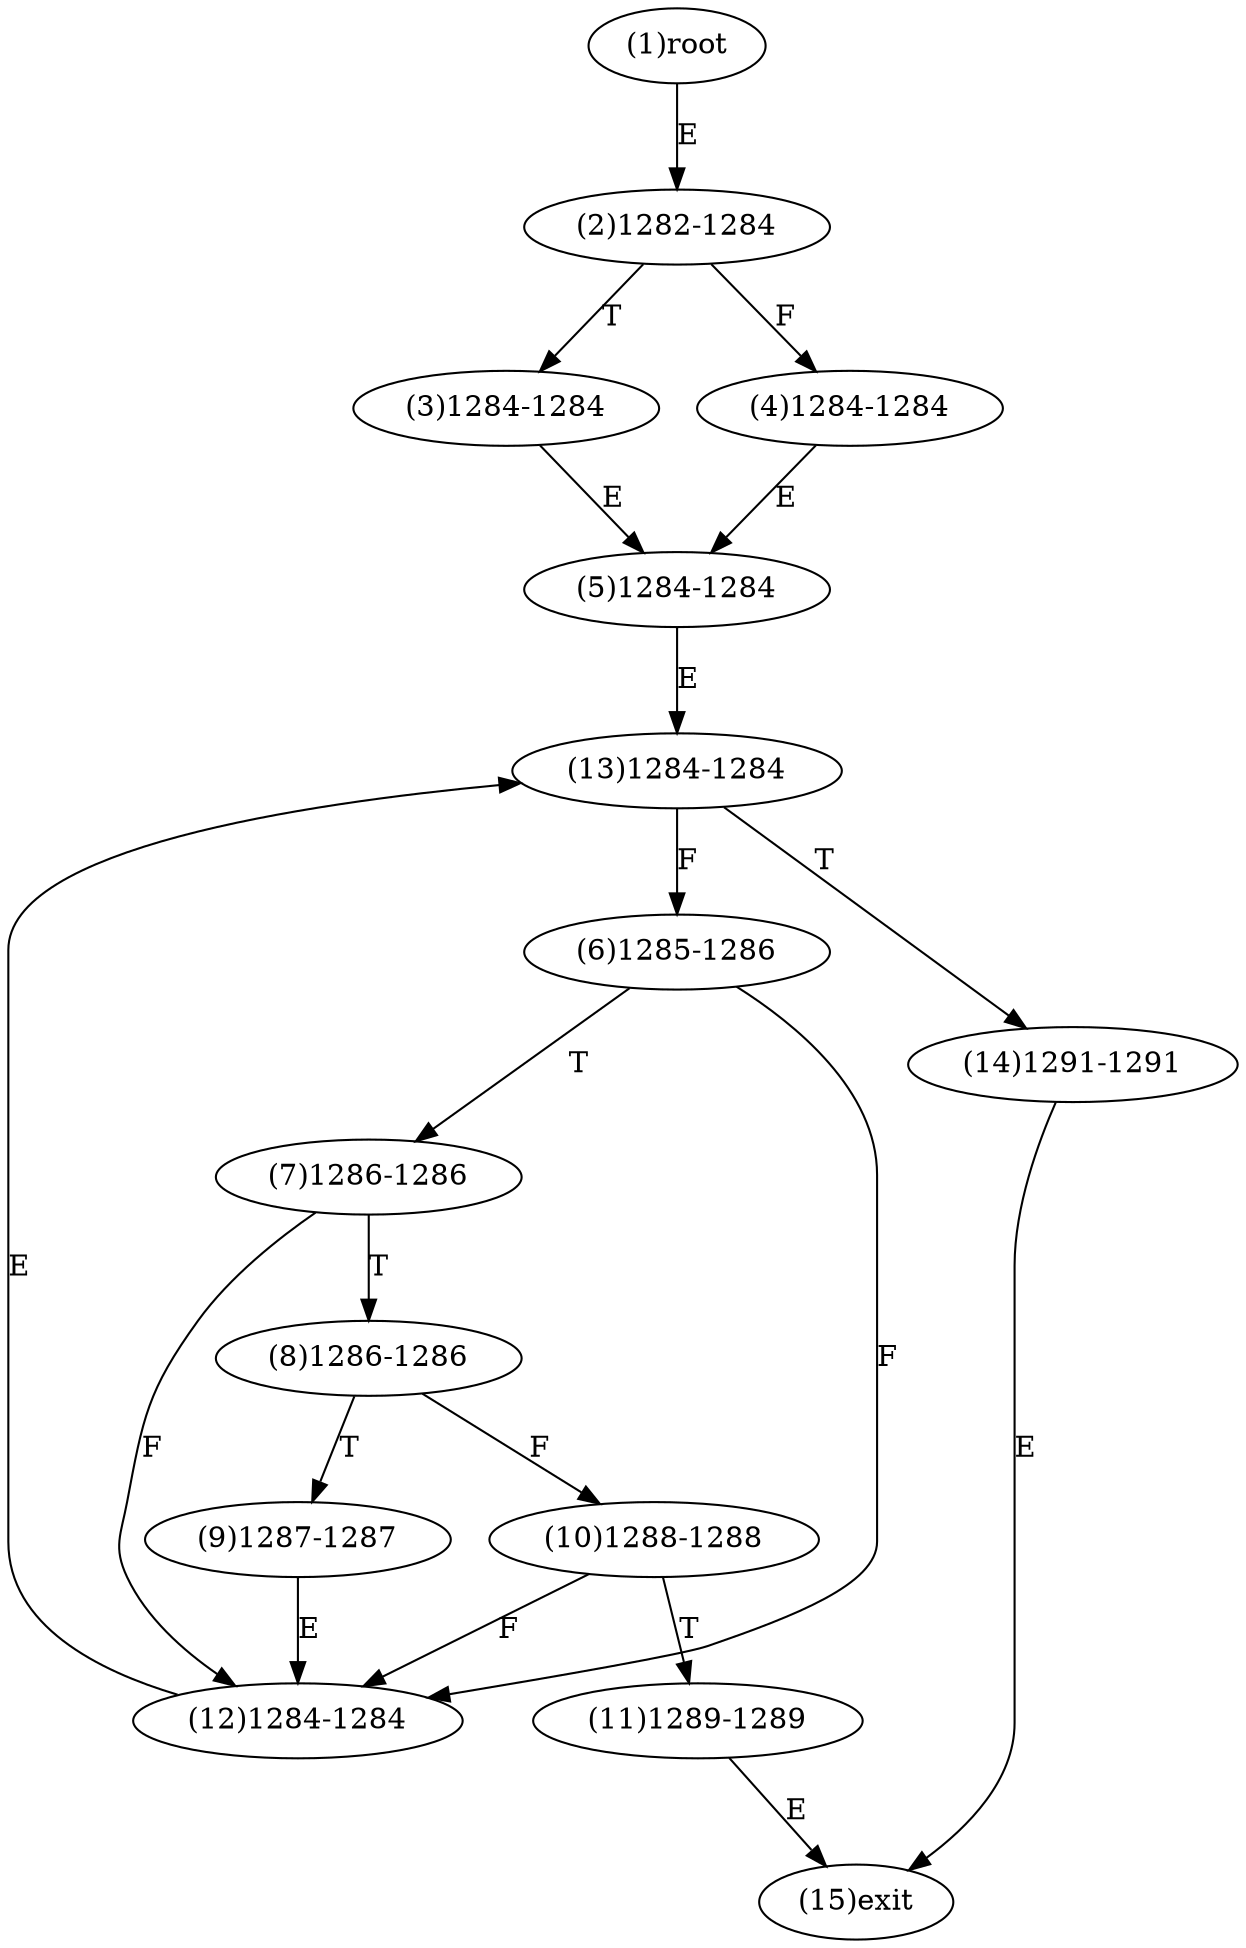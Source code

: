 digraph "" { 
1[ label="(1)root"];
2[ label="(2)1282-1284"];
3[ label="(3)1284-1284"];
4[ label="(4)1284-1284"];
5[ label="(5)1284-1284"];
6[ label="(6)1285-1286"];
7[ label="(7)1286-1286"];
8[ label="(8)1286-1286"];
9[ label="(9)1287-1287"];
10[ label="(10)1288-1288"];
11[ label="(11)1289-1289"];
12[ label="(12)1284-1284"];
13[ label="(13)1284-1284"];
14[ label="(14)1291-1291"];
15[ label="(15)exit"];
1->2[ label="E"];
2->4[ label="F"];
2->3[ label="T"];
3->5[ label="E"];
4->5[ label="E"];
5->13[ label="E"];
6->12[ label="F"];
6->7[ label="T"];
7->12[ label="F"];
7->8[ label="T"];
8->10[ label="F"];
8->9[ label="T"];
9->12[ label="E"];
10->12[ label="F"];
10->11[ label="T"];
11->15[ label="E"];
12->13[ label="E"];
13->6[ label="F"];
13->14[ label="T"];
14->15[ label="E"];
}
